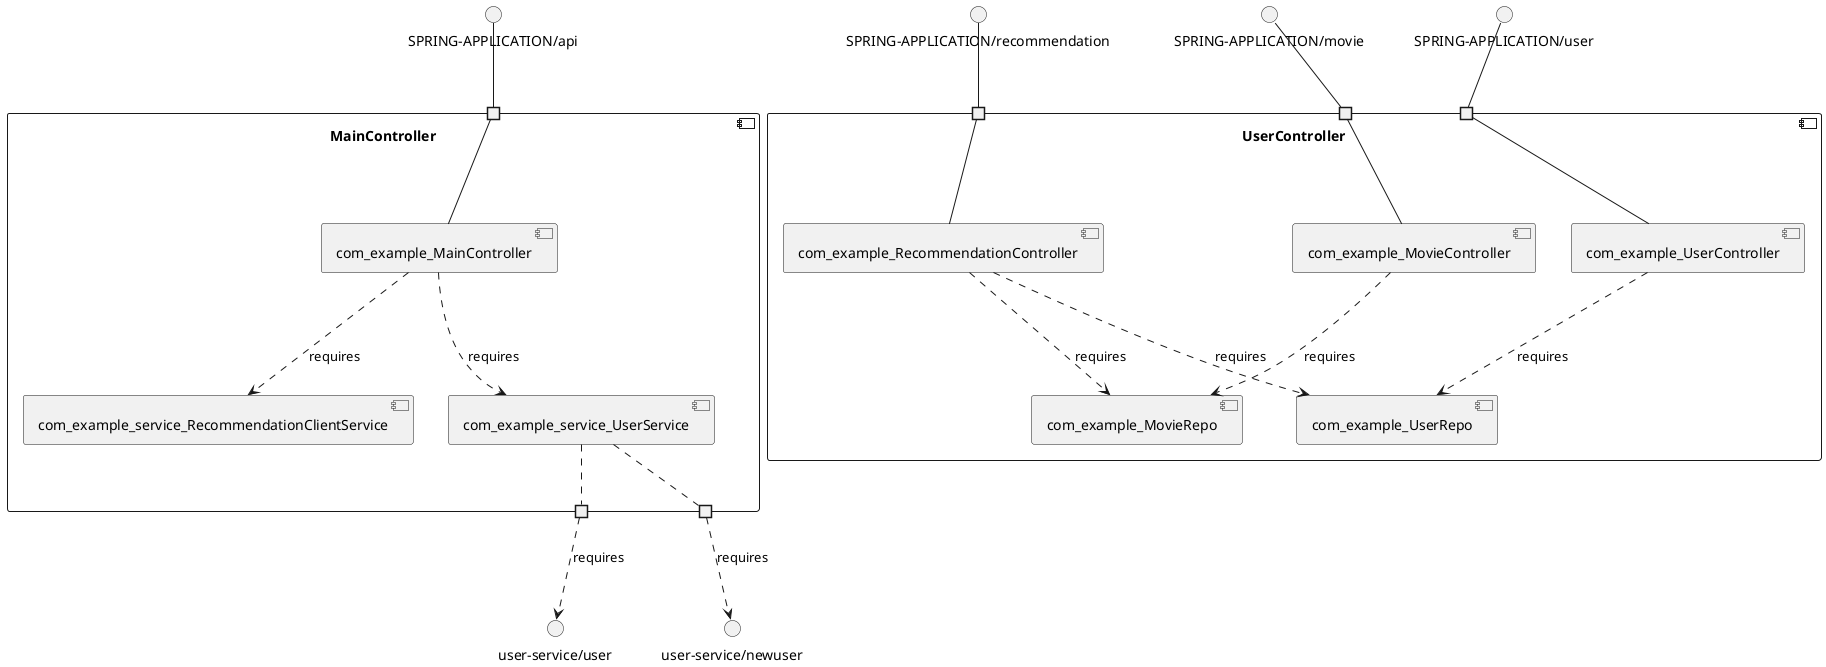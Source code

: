 @startuml
skinparam fixCircleLabelOverlapping true
component "MainController\n\n\n\n\n\n" {
[com_example_service_UserService]
[com_example_MainController]
[com_example_service_RecommendationClientService]
portin " " as MainController.requires.SPRING_APPLICATION_api
portout " " as MainController.provides.user_service_user
portout " " as MainController.provides.user_service_newuser
[com_example_MainController]..>[com_example_service_UserService] : requires
[com_example_MainController]..>[com_example_service_RecommendationClientService] : requires
"MainController.requires.SPRING_APPLICATION_api"--[com_example_MainController]
[com_example_service_UserService].."MainController.provides.user_service_newuser"
[com_example_service_UserService].."MainController.provides.user_service_user"
}
interface "SPRING-APPLICATION/api" as interface.SPRING_APPLICATION_api
interface.SPRING_APPLICATION_api--"MainController.requires.SPRING_APPLICATION_api"
interface "user-service/newuser" as interface.user_service_newuser
"MainController.provides.user_service_newuser"..>interface.user_service_newuser : requires
interface "user-service/user" as interface.user_service_user
"MainController.provides.user_service_user"..>interface.user_service_user : requires
component "UserController\n\n\n\n\n\n" {
[com_example_RecommendationController]
[com_example_MovieRepo]
[com_example_UserRepo]
[com_example_MovieController]
[com_example_UserController]
portin " " as UserController.requires.SPRING_APPLICATION_recommendation
portin " " as UserController.requires.SPRING_APPLICATION_user
portin " " as UserController.requires.SPRING_APPLICATION_movie
[com_example_RecommendationController]..>[com_example_MovieRepo] : requires
[com_example_MovieController]..>[com_example_MovieRepo] : requires
[com_example_RecommendationController]..>[com_example_UserRepo] : requires
[com_example_UserController]..>[com_example_UserRepo] : requires
"UserController.requires.SPRING_APPLICATION_recommendation"--[com_example_RecommendationController]
"UserController.requires.SPRING_APPLICATION_movie"--[com_example_MovieController]
"UserController.requires.SPRING_APPLICATION_user"--[com_example_UserController]
}
interface "SPRING-APPLICATION/recommendation" as interface.SPRING_APPLICATION_recommendation
interface.SPRING_APPLICATION_recommendation--"UserController.requires.SPRING_APPLICATION_recommendation"
interface "SPRING-APPLICATION/movie" as interface.SPRING_APPLICATION_movie
interface.SPRING_APPLICATION_movie--"UserController.requires.SPRING_APPLICATION_movie"
interface "SPRING-APPLICATION/user" as interface.SPRING_APPLICATION_user
interface.SPRING_APPLICATION_user--"UserController.requires.SPRING_APPLICATION_user"

@enduml
